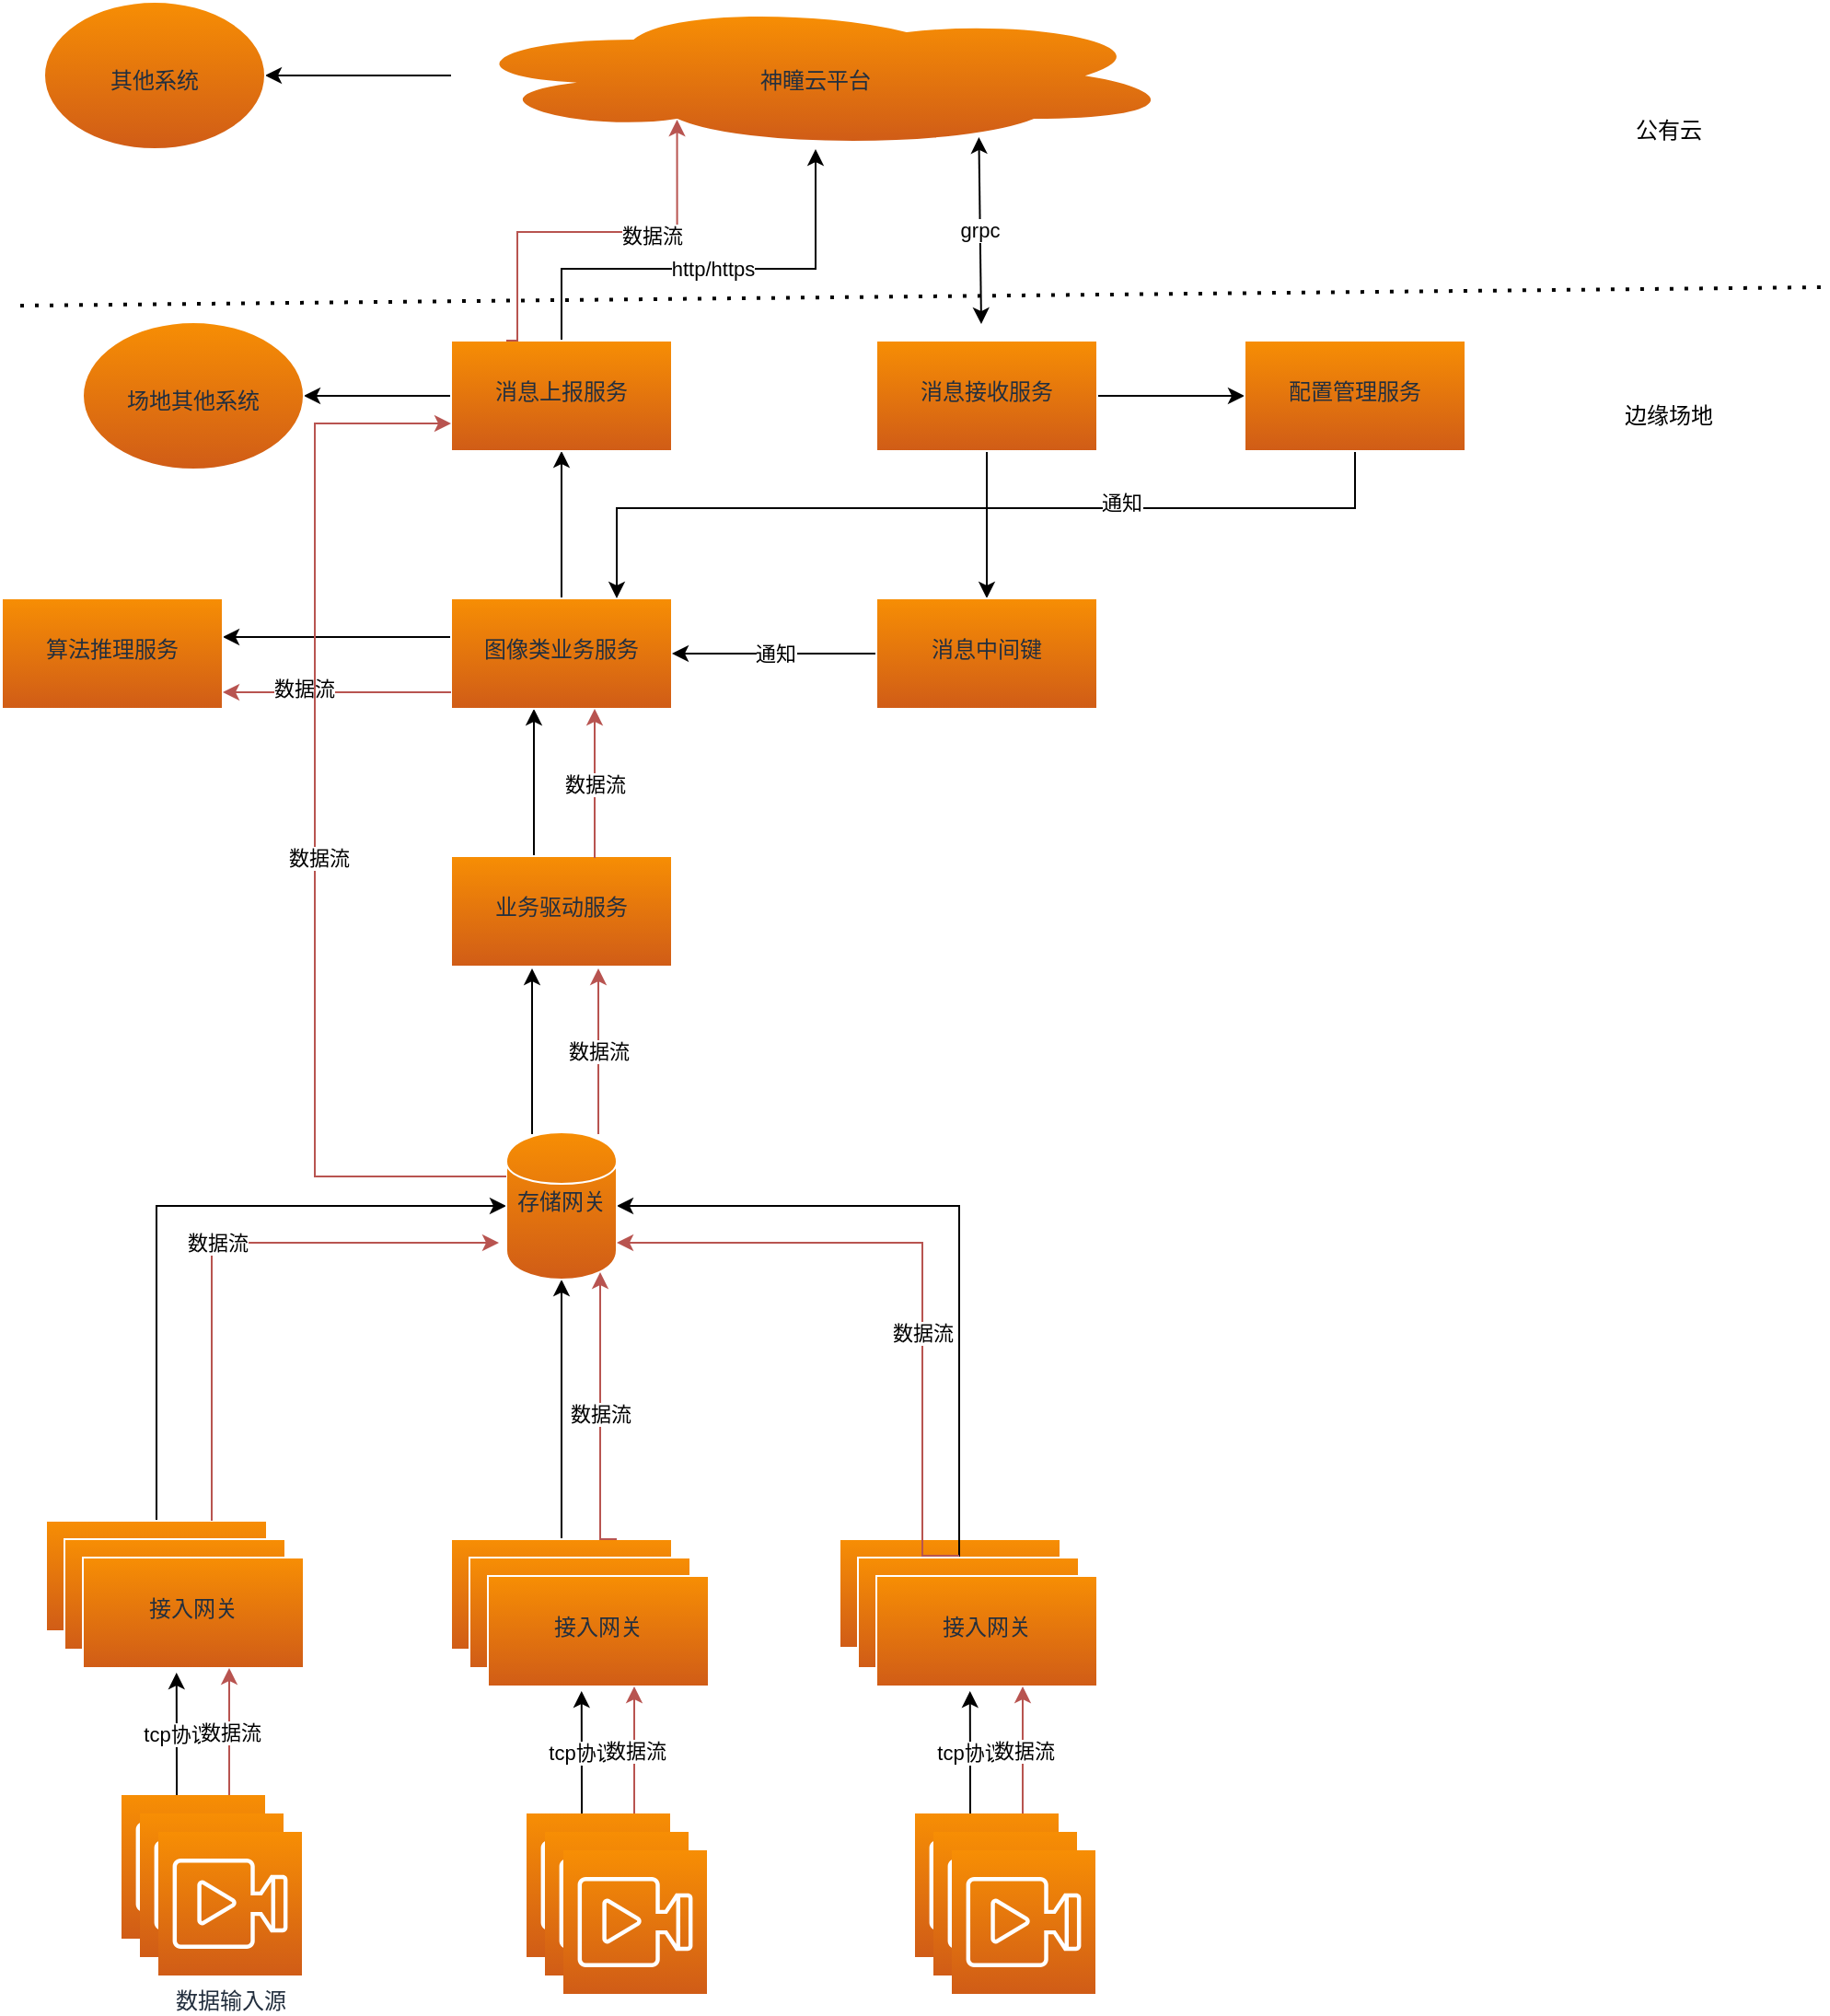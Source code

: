 <mxfile version="14.2.9" type="github">
  <diagram id="Xe3d90BTmgqLaGc0QG3-" name="Page-1">
    <mxGraphModel dx="1468" dy="1978" grid="1" gridSize="10" guides="1" tooltips="1" connect="1" arrows="1" fold="1" page="1" pageScale="1" pageWidth="827" pageHeight="1169" math="0" shadow="0">
      <root>
        <mxCell id="0" />
        <mxCell id="1" parent="0" />
        <mxCell id="Sj3l0gw0jqpVTvuz7Zo0-12" value="tcp协议" style="edgeStyle=orthogonalEdgeStyle;rounded=0;orthogonalLoop=1;jettySize=auto;html=1;entryX=0.424;entryY=1.042;entryDx=0;entryDy=0;entryPerimeter=0;" edge="1" parent="1" source="Sj3l0gw0jqpVTvuz7Zo0-1" target="Sj3l0gw0jqpVTvuz7Zo0-11">
          <mxGeometry relative="1" as="geometry">
            <Array as="points">
              <mxPoint x="235" y="909" />
              <mxPoint x="235" y="909" />
            </Array>
          </mxGeometry>
        </mxCell>
        <mxCell id="Sj3l0gw0jqpVTvuz7Zo0-1" value="" style="points=[[0,0,0],[0.25,0,0],[0.5,0,0],[0.75,0,0],[1,0,0],[0,1,0],[0.25,1,0],[0.5,1,0],[0.75,1,0],[1,1,0],[0,0.25,0],[0,0.5,0],[0,0.75,0],[1,0.25,0],[1,0.5,0],[1,0.75,0]];outlineConnect=0;fontColor=#232F3E;gradientColor=#F78E04;gradientDirection=north;fillColor=#D05C17;strokeColor=#ffffff;dashed=0;verticalLabelPosition=bottom;verticalAlign=top;align=center;html=1;fontSize=12;fontStyle=0;aspect=fixed;shape=mxgraph.aws4.resourceIcon;resIcon=mxgraph.aws4.media_services;" vertex="1" parent="1">
          <mxGeometry x="205" y="919" width="78" height="78" as="geometry" />
        </mxCell>
        <mxCell id="Sj3l0gw0jqpVTvuz7Zo0-2" value="" style="points=[[0,0,0],[0.25,0,0],[0.5,0,0],[0.75,0,0],[1,0,0],[0,1,0],[0.25,1,0],[0.5,1,0],[0.75,1,0],[1,1,0],[0,0.25,0],[0,0.5,0],[0,0.75,0],[1,0.25,0],[1,0.5,0],[1,0.75,0]];outlineConnect=0;fontColor=#232F3E;gradientColor=#F78E04;gradientDirection=north;fillColor=#D05C17;strokeColor=#ffffff;dashed=0;verticalLabelPosition=bottom;verticalAlign=top;align=center;html=1;fontSize=12;fontStyle=0;aspect=fixed;shape=mxgraph.aws4.resourceIcon;resIcon=mxgraph.aws4.media_services;" vertex="1" parent="1">
          <mxGeometry x="215" y="929" width="78" height="78" as="geometry" />
        </mxCell>
        <mxCell id="Sj3l0gw0jqpVTvuz7Zo0-3" value="数据输入源" style="points=[[0,0,0],[0.25,0,0],[0.5,0,0],[0.75,0,0],[1,0,0],[0,1,0],[0.25,1,0],[0.5,1,0],[0.75,1,0],[1,1,0],[0,0.25,0],[0,0.5,0],[0,0.75,0],[1,0.25,0],[1,0.5,0],[1,0.75,0]];outlineConnect=0;fontColor=#232F3E;gradientColor=#F78E04;gradientDirection=north;fillColor=#D05C17;strokeColor=#ffffff;dashed=0;verticalLabelPosition=bottom;verticalAlign=top;align=center;html=1;fontSize=12;fontStyle=0;aspect=fixed;shape=mxgraph.aws4.resourceIcon;resIcon=mxgraph.aws4.media_services;" vertex="1" parent="1">
          <mxGeometry x="225" y="939" width="78" height="78" as="geometry" />
        </mxCell>
        <mxCell id="Sj3l0gw0jqpVTvuz7Zo0-42" value="" style="edgeStyle=orthogonalEdgeStyle;rounded=0;orthogonalLoop=1;jettySize=auto;html=1;entryX=0;entryY=0.5;entryDx=0;entryDy=0;" edge="1" parent="1" source="Sj3l0gw0jqpVTvuz7Zo0-8" target="Sj3l0gw0jqpVTvuz7Zo0-41">
          <mxGeometry relative="1" as="geometry">
            <Array as="points">
              <mxPoint x="224" y="599" />
            </Array>
          </mxGeometry>
        </mxCell>
        <mxCell id="Sj3l0gw0jqpVTvuz7Zo0-8" value="" style="whiteSpace=wrap;html=1;dashed=0;fontColor=#232F3E;fontStyle=0;verticalAlign=top;strokeColor=#ffffff;fillColor=#D05C17;gradientColor=#F78E04;gradientDirection=north;" vertex="1" parent="1">
          <mxGeometry x="164" y="770" width="120" height="60" as="geometry" />
        </mxCell>
        <mxCell id="Sj3l0gw0jqpVTvuz7Zo0-10" value="" style="whiteSpace=wrap;html=1;dashed=0;fontColor=#232F3E;fontStyle=0;verticalAlign=top;strokeColor=#ffffff;fillColor=#D05C17;gradientColor=#F78E04;gradientDirection=north;" vertex="1" parent="1">
          <mxGeometry x="174" y="780" width="120" height="60" as="geometry" />
        </mxCell>
        <mxCell id="Sj3l0gw0jqpVTvuz7Zo0-11" value="&lt;br&gt;接入网关" style="whiteSpace=wrap;html=1;dashed=0;fontColor=#232F3E;fontStyle=0;verticalAlign=top;strokeColor=#ffffff;fillColor=#D05C17;gradientColor=#F78E04;gradientDirection=north;" vertex="1" parent="1">
          <mxGeometry x="184" y="790" width="120" height="60" as="geometry" />
        </mxCell>
        <mxCell id="Sj3l0gw0jqpVTvuz7Zo0-15" value="数据流" style="edgeStyle=orthogonalEdgeStyle;rounded=0;orthogonalLoop=1;jettySize=auto;html=1;fillColor=#f8cecc;strokeColor=#b85450;" edge="1" parent="1">
          <mxGeometry relative="1" as="geometry">
            <mxPoint x="263.5" y="919" as="sourcePoint" />
            <mxPoint x="263.5" y="850" as="targetPoint" />
            <Array as="points">
              <mxPoint x="263.5" y="879" />
              <mxPoint x="263.5" y="879" />
            </Array>
          </mxGeometry>
        </mxCell>
        <mxCell id="Sj3l0gw0jqpVTvuz7Zo0-25" value="tcp协议" style="edgeStyle=orthogonalEdgeStyle;rounded=0;orthogonalLoop=1;jettySize=auto;html=1;entryX=0.424;entryY=1.042;entryDx=0;entryDy=0;entryPerimeter=0;" edge="1" parent="1" source="Sj3l0gw0jqpVTvuz7Zo0-26" target="Sj3l0gw0jqpVTvuz7Zo0-31">
          <mxGeometry relative="1" as="geometry">
            <Array as="points">
              <mxPoint x="455" y="919" />
              <mxPoint x="455" y="919" />
            </Array>
          </mxGeometry>
        </mxCell>
        <mxCell id="Sj3l0gw0jqpVTvuz7Zo0-26" value="" style="points=[[0,0,0],[0.25,0,0],[0.5,0,0],[0.75,0,0],[1,0,0],[0,1,0],[0.25,1,0],[0.5,1,0],[0.75,1,0],[1,1,0],[0,0.25,0],[0,0.5,0],[0,0.75,0],[1,0.25,0],[1,0.5,0],[1,0.75,0]];outlineConnect=0;fontColor=#232F3E;gradientColor=#F78E04;gradientDirection=north;fillColor=#D05C17;strokeColor=#ffffff;dashed=0;verticalLabelPosition=bottom;verticalAlign=top;align=center;html=1;fontSize=12;fontStyle=0;aspect=fixed;shape=mxgraph.aws4.resourceIcon;resIcon=mxgraph.aws4.media_services;" vertex="1" parent="1">
          <mxGeometry x="425" y="929" width="78" height="78" as="geometry" />
        </mxCell>
        <mxCell id="Sj3l0gw0jqpVTvuz7Zo0-27" value="" style="points=[[0,0,0],[0.25,0,0],[0.5,0,0],[0.75,0,0],[1,0,0],[0,1,0],[0.25,1,0],[0.5,1,0],[0.75,1,0],[1,1,0],[0,0.25,0],[0,0.5,0],[0,0.75,0],[1,0.25,0],[1,0.5,0],[1,0.75,0]];outlineConnect=0;fontColor=#232F3E;gradientColor=#F78E04;gradientDirection=north;fillColor=#D05C17;strokeColor=#ffffff;dashed=0;verticalLabelPosition=bottom;verticalAlign=top;align=center;html=1;fontSize=12;fontStyle=0;aspect=fixed;shape=mxgraph.aws4.resourceIcon;resIcon=mxgraph.aws4.media_services;" vertex="1" parent="1">
          <mxGeometry x="435" y="939" width="78" height="78" as="geometry" />
        </mxCell>
        <mxCell id="Sj3l0gw0jqpVTvuz7Zo0-28" value="" style="points=[[0,0,0],[0.25,0,0],[0.5,0,0],[0.75,0,0],[1,0,0],[0,1,0],[0.25,1,0],[0.5,1,0],[0.75,1,0],[1,1,0],[0,0.25,0],[0,0.5,0],[0,0.75,0],[1,0.25,0],[1,0.5,0],[1,0.75,0]];outlineConnect=0;fontColor=#232F3E;gradientColor=#F78E04;gradientDirection=north;fillColor=#D05C17;strokeColor=#ffffff;dashed=0;verticalLabelPosition=bottom;verticalAlign=top;align=center;html=1;fontSize=12;fontStyle=0;aspect=fixed;shape=mxgraph.aws4.resourceIcon;resIcon=mxgraph.aws4.media_services;" vertex="1" parent="1">
          <mxGeometry x="445" y="949" width="78" height="78" as="geometry" />
        </mxCell>
        <mxCell id="Sj3l0gw0jqpVTvuz7Zo0-43" style="edgeStyle=orthogonalEdgeStyle;rounded=0;orthogonalLoop=1;jettySize=auto;html=1;exitX=0.5;exitY=0;exitDx=0;exitDy=0;" edge="1" parent="1" source="Sj3l0gw0jqpVTvuz7Zo0-29" target="Sj3l0gw0jqpVTvuz7Zo0-41">
          <mxGeometry relative="1" as="geometry" />
        </mxCell>
        <mxCell id="Sj3l0gw0jqpVTvuz7Zo0-29" value="" style="whiteSpace=wrap;html=1;dashed=0;fontColor=#232F3E;fontStyle=0;verticalAlign=top;strokeColor=#ffffff;fillColor=#D05C17;gradientColor=#F78E04;gradientDirection=north;" vertex="1" parent="1">
          <mxGeometry x="384" y="780" width="120" height="60" as="geometry" />
        </mxCell>
        <mxCell id="Sj3l0gw0jqpVTvuz7Zo0-30" value="" style="whiteSpace=wrap;html=1;dashed=0;fontColor=#232F3E;fontStyle=0;verticalAlign=top;strokeColor=#ffffff;fillColor=#D05C17;gradientColor=#F78E04;gradientDirection=north;" vertex="1" parent="1">
          <mxGeometry x="394" y="790" width="120" height="60" as="geometry" />
        </mxCell>
        <mxCell id="Sj3l0gw0jqpVTvuz7Zo0-31" value="&lt;br&gt;接入网关" style="whiteSpace=wrap;html=1;dashed=0;fontColor=#232F3E;fontStyle=0;verticalAlign=top;strokeColor=#ffffff;fillColor=#D05C17;gradientColor=#F78E04;gradientDirection=north;" vertex="1" parent="1">
          <mxGeometry x="404" y="800" width="120" height="60" as="geometry" />
        </mxCell>
        <mxCell id="Sj3l0gw0jqpVTvuz7Zo0-32" value="数据流" style="edgeStyle=orthogonalEdgeStyle;rounded=0;orthogonalLoop=1;jettySize=auto;html=1;fillColor=#f8cecc;strokeColor=#b85450;" edge="1" parent="1">
          <mxGeometry relative="1" as="geometry">
            <mxPoint x="483.5" y="929" as="sourcePoint" />
            <mxPoint x="483.5" y="860" as="targetPoint" />
            <Array as="points">
              <mxPoint x="483.5" y="889" />
              <mxPoint x="483.5" y="889" />
            </Array>
          </mxGeometry>
        </mxCell>
        <mxCell id="Sj3l0gw0jqpVTvuz7Zo0-33" value="tcp协议" style="edgeStyle=orthogonalEdgeStyle;rounded=0;orthogonalLoop=1;jettySize=auto;html=1;entryX=0.424;entryY=1.042;entryDx=0;entryDy=0;entryPerimeter=0;" edge="1" parent="1" source="Sj3l0gw0jqpVTvuz7Zo0-34" target="Sj3l0gw0jqpVTvuz7Zo0-39">
          <mxGeometry relative="1" as="geometry">
            <Array as="points">
              <mxPoint x="666" y="919" />
              <mxPoint x="666" y="919" />
            </Array>
          </mxGeometry>
        </mxCell>
        <mxCell id="Sj3l0gw0jqpVTvuz7Zo0-34" value="" style="points=[[0,0,0],[0.25,0,0],[0.5,0,0],[0.75,0,0],[1,0,0],[0,1,0],[0.25,1,0],[0.5,1,0],[0.75,1,0],[1,1,0],[0,0.25,0],[0,0.5,0],[0,0.75,0],[1,0.25,0],[1,0.5,0],[1,0.75,0]];outlineConnect=0;fontColor=#232F3E;gradientColor=#F78E04;gradientDirection=north;fillColor=#D05C17;strokeColor=#ffffff;dashed=0;verticalLabelPosition=bottom;verticalAlign=top;align=center;html=1;fontSize=12;fontStyle=0;aspect=fixed;shape=mxgraph.aws4.resourceIcon;resIcon=mxgraph.aws4.media_services;" vertex="1" parent="1">
          <mxGeometry x="636" y="929" width="78" height="78" as="geometry" />
        </mxCell>
        <mxCell id="Sj3l0gw0jqpVTvuz7Zo0-35" value="" style="points=[[0,0,0],[0.25,0,0],[0.5,0,0],[0.75,0,0],[1,0,0],[0,1,0],[0.25,1,0],[0.5,1,0],[0.75,1,0],[1,1,0],[0,0.25,0],[0,0.5,0],[0,0.75,0],[1,0.25,0],[1,0.5,0],[1,0.75,0]];outlineConnect=0;fontColor=#232F3E;gradientColor=#F78E04;gradientDirection=north;fillColor=#D05C17;strokeColor=#ffffff;dashed=0;verticalLabelPosition=bottom;verticalAlign=top;align=center;html=1;fontSize=12;fontStyle=0;aspect=fixed;shape=mxgraph.aws4.resourceIcon;resIcon=mxgraph.aws4.media_services;" vertex="1" parent="1">
          <mxGeometry x="646" y="939" width="78" height="78" as="geometry" />
        </mxCell>
        <mxCell id="Sj3l0gw0jqpVTvuz7Zo0-36" value="" style="points=[[0,0,0],[0.25,0,0],[0.5,0,0],[0.75,0,0],[1,0,0],[0,1,0],[0.25,1,0],[0.5,1,0],[0.75,1,0],[1,1,0],[0,0.25,0],[0,0.5,0],[0,0.75,0],[1,0.25,0],[1,0.5,0],[1,0.75,0]];outlineConnect=0;fontColor=#232F3E;gradientColor=#F78E04;gradientDirection=north;fillColor=#D05C17;strokeColor=#ffffff;dashed=0;verticalLabelPosition=bottom;verticalAlign=top;align=center;html=1;fontSize=12;fontStyle=0;aspect=fixed;shape=mxgraph.aws4.resourceIcon;resIcon=mxgraph.aws4.media_services;" vertex="1" parent="1">
          <mxGeometry x="656" y="949" width="78" height="78" as="geometry" />
        </mxCell>
        <mxCell id="Sj3l0gw0jqpVTvuz7Zo0-37" value="" style="whiteSpace=wrap;html=1;dashed=0;fontColor=#232F3E;fontStyle=0;verticalAlign=top;strokeColor=#ffffff;fillColor=#D05C17;gradientColor=#F78E04;gradientDirection=north;" vertex="1" parent="1">
          <mxGeometry x="595" y="780" width="120" height="59" as="geometry" />
        </mxCell>
        <mxCell id="Sj3l0gw0jqpVTvuz7Zo0-44" style="edgeStyle=orthogonalEdgeStyle;rounded=0;orthogonalLoop=1;jettySize=auto;html=1;entryX=1;entryY=0.5;entryDx=0;entryDy=0;" edge="1" parent="1" source="Sj3l0gw0jqpVTvuz7Zo0-38" target="Sj3l0gw0jqpVTvuz7Zo0-41">
          <mxGeometry relative="1" as="geometry">
            <Array as="points">
              <mxPoint x="660" y="599" />
            </Array>
          </mxGeometry>
        </mxCell>
        <mxCell id="Sj3l0gw0jqpVTvuz7Zo0-38" value="" style="whiteSpace=wrap;html=1;dashed=0;fontColor=#232F3E;fontStyle=0;verticalAlign=top;strokeColor=#ffffff;fillColor=#D05C17;gradientColor=#F78E04;gradientDirection=north;" vertex="1" parent="1">
          <mxGeometry x="605" y="790" width="120" height="60" as="geometry" />
        </mxCell>
        <mxCell id="Sj3l0gw0jqpVTvuz7Zo0-39" value="&lt;br&gt;接入网关" style="whiteSpace=wrap;html=1;dashed=0;fontColor=#232F3E;fontStyle=0;verticalAlign=top;strokeColor=#ffffff;fillColor=#D05C17;gradientColor=#F78E04;gradientDirection=north;" vertex="1" parent="1">
          <mxGeometry x="615" y="800" width="120" height="60" as="geometry" />
        </mxCell>
        <mxCell id="Sj3l0gw0jqpVTvuz7Zo0-40" value="数据流" style="edgeStyle=orthogonalEdgeStyle;rounded=0;orthogonalLoop=1;jettySize=auto;html=1;fillColor=#f8cecc;strokeColor=#b85450;" edge="1" parent="1">
          <mxGeometry relative="1" as="geometry">
            <mxPoint x="694.5" y="929" as="sourcePoint" />
            <mxPoint x="694.5" y="860" as="targetPoint" />
            <Array as="points">
              <mxPoint x="694.5" y="889" />
              <mxPoint x="694.5" y="889" />
            </Array>
          </mxGeometry>
        </mxCell>
        <mxCell id="Sj3l0gw0jqpVTvuz7Zo0-52" value="" style="edgeStyle=orthogonalEdgeStyle;rounded=0;orthogonalLoop=1;jettySize=auto;html=1;" edge="1" parent="1">
          <mxGeometry relative="1" as="geometry">
            <mxPoint x="428" y="560" as="sourcePoint" />
            <mxPoint x="428" y="470" as="targetPoint" />
            <Array as="points">
              <mxPoint x="428" y="491" />
              <mxPoint x="428" y="491" />
            </Array>
          </mxGeometry>
        </mxCell>
        <mxCell id="Sj3l0gw0jqpVTvuz7Zo0-41" value="存储网关" style="shape=cylinder;whiteSpace=wrap;html=1;boundedLbl=1;backgroundOutline=1;dashed=0;fontColor=#232F3E;fontStyle=0;verticalAlign=top;strokeColor=#ffffff;fillColor=#D05C17;gradientColor=#F78E04;gradientDirection=north;" vertex="1" parent="1">
          <mxGeometry x="414" y="559" width="60" height="80" as="geometry" />
        </mxCell>
        <mxCell id="Sj3l0gw0jqpVTvuz7Zo0-45" value="数据流" style="edgeStyle=orthogonalEdgeStyle;rounded=0;orthogonalLoop=1;jettySize=auto;html=1;fillColor=#f8cecc;strokeColor=#b85450;exitX=0.75;exitY=0;exitDx=0;exitDy=0;" edge="1" parent="1" source="Sj3l0gw0jqpVTvuz7Zo0-8">
          <mxGeometry relative="1" as="geometry">
            <mxPoint x="273.5" y="929" as="sourcePoint" />
            <mxPoint x="410" y="619" as="targetPoint" />
            <Array as="points">
              <mxPoint x="254" y="619" />
            </Array>
          </mxGeometry>
        </mxCell>
        <mxCell id="Sj3l0gw0jqpVTvuz7Zo0-47" value="数据流" style="edgeStyle=orthogonalEdgeStyle;rounded=0;orthogonalLoop=1;jettySize=auto;html=1;fillColor=#f8cecc;strokeColor=#b85450;entryX=0.85;entryY=0.95;entryDx=0;entryDy=0;entryPerimeter=0;exitX=0.75;exitY=0;exitDx=0;exitDy=0;" edge="1" parent="1" source="Sj3l0gw0jqpVTvuz7Zo0-29" target="Sj3l0gw0jqpVTvuz7Zo0-41">
          <mxGeometry relative="1" as="geometry">
            <mxPoint x="493.5" y="939" as="sourcePoint" />
            <mxPoint x="493.5" y="870" as="targetPoint" />
            <Array as="points">
              <mxPoint x="465" y="780" />
            </Array>
          </mxGeometry>
        </mxCell>
        <mxCell id="Sj3l0gw0jqpVTvuz7Zo0-48" style="edgeStyle=orthogonalEdgeStyle;rounded=0;orthogonalLoop=1;jettySize=auto;html=1;entryX=1;entryY=0.5;entryDx=0;entryDy=0;fillColor=#f8cecc;strokeColor=#b85450;" edge="1" parent="1">
          <mxGeometry relative="1" as="geometry">
            <mxPoint x="640" y="789" as="sourcePoint" />
            <mxPoint x="474" y="619" as="targetPoint" />
            <Array as="points">
              <mxPoint x="660" y="789" />
              <mxPoint x="640" y="789" />
              <mxPoint x="640" y="619" />
            </Array>
          </mxGeometry>
        </mxCell>
        <mxCell id="Sj3l0gw0jqpVTvuz7Zo0-50" value="数据流" style="edgeLabel;html=1;align=center;verticalAlign=middle;resizable=0;points=[];" vertex="1" connectable="0" parent="Sj3l0gw0jqpVTvuz7Zo0-48">
          <mxGeometry x="-0.14" relative="1" as="geometry">
            <mxPoint as="offset" />
          </mxGeometry>
        </mxCell>
        <mxCell id="Sj3l0gw0jqpVTvuz7Zo0-54" value="" style="edgeStyle=orthogonalEdgeStyle;rounded=0;orthogonalLoop=1;jettySize=auto;html=1;" edge="1" parent="1">
          <mxGeometry relative="1" as="geometry">
            <mxPoint x="429" y="409" as="sourcePoint" />
            <mxPoint x="429" y="329" as="targetPoint" />
          </mxGeometry>
        </mxCell>
        <mxCell id="Sj3l0gw0jqpVTvuz7Zo0-51" value="&lt;br&gt;业务驱动服务&lt;br&gt;" style="whiteSpace=wrap;html=1;dashed=0;fontColor=#232F3E;fontStyle=0;verticalAlign=top;strokeColor=#ffffff;fillColor=#D05C17;gradientColor=#F78E04;gradientDirection=north;" vertex="1" parent="1">
          <mxGeometry x="384" y="409" width="120" height="60" as="geometry" />
        </mxCell>
        <mxCell id="Sj3l0gw0jqpVTvuz7Zo0-56" value="" style="edgeStyle=orthogonalEdgeStyle;rounded=0;orthogonalLoop=1;jettySize=auto;html=1;" edge="1" parent="1">
          <mxGeometry relative="1" as="geometry">
            <mxPoint x="384" y="290" as="sourcePoint" />
            <mxPoint x="260" y="290" as="targetPoint" />
          </mxGeometry>
        </mxCell>
        <mxCell id="Sj3l0gw0jqpVTvuz7Zo0-58" value="" style="edgeStyle=orthogonalEdgeStyle;rounded=0;orthogonalLoop=1;jettySize=auto;html=1;" edge="1" parent="1" source="Sj3l0gw0jqpVTvuz7Zo0-53" target="Sj3l0gw0jqpVTvuz7Zo0-57">
          <mxGeometry relative="1" as="geometry" />
        </mxCell>
        <mxCell id="Sj3l0gw0jqpVTvuz7Zo0-53" value="&lt;br&gt;图像类业务服务" style="whiteSpace=wrap;html=1;dashed=0;fontColor=#232F3E;fontStyle=0;verticalAlign=top;strokeColor=#ffffff;fillColor=#D05C17;gradientColor=#F78E04;gradientDirection=north;" vertex="1" parent="1">
          <mxGeometry x="384" y="269" width="120" height="60" as="geometry" />
        </mxCell>
        <mxCell id="Sj3l0gw0jqpVTvuz7Zo0-55" value="&lt;br&gt;算法推理服务" style="whiteSpace=wrap;html=1;dashed=0;fontColor=#232F3E;fontStyle=0;verticalAlign=top;strokeColor=#ffffff;fillColor=#D05C17;gradientColor=#F78E04;gradientDirection=north;" vertex="1" parent="1">
          <mxGeometry x="140" y="269" width="120" height="60" as="geometry" />
        </mxCell>
        <mxCell id="Sj3l0gw0jqpVTvuz7Zo0-60" value="http/https" style="edgeStyle=orthogonalEdgeStyle;rounded=0;orthogonalLoop=1;jettySize=auto;html=1;" edge="1" parent="1" source="Sj3l0gw0jqpVTvuz7Zo0-57" target="Sj3l0gw0jqpVTvuz7Zo0-59">
          <mxGeometry relative="1" as="geometry">
            <Array as="points">
              <mxPoint x="444" y="90" />
              <mxPoint x="582" y="90" />
            </Array>
          </mxGeometry>
        </mxCell>
        <mxCell id="Sj3l0gw0jqpVTvuz7Zo0-81" value="" style="edgeStyle=orthogonalEdgeStyle;rounded=0;orthogonalLoop=1;jettySize=auto;html=1;" edge="1" parent="1" source="Sj3l0gw0jqpVTvuz7Zo0-57" target="Sj3l0gw0jqpVTvuz7Zo0-80">
          <mxGeometry relative="1" as="geometry" />
        </mxCell>
        <mxCell id="Sj3l0gw0jqpVTvuz7Zo0-57" value="&lt;br&gt;消息上报服务" style="whiteSpace=wrap;html=1;dashed=0;fontColor=#232F3E;fontStyle=0;verticalAlign=top;strokeColor=#ffffff;fillColor=#D05C17;gradientColor=#F78E04;gradientDirection=north;" vertex="1" parent="1">
          <mxGeometry x="384" y="129" width="120" height="60" as="geometry" />
        </mxCell>
        <mxCell id="Sj3l0gw0jqpVTvuz7Zo0-88" value="" style="edgeStyle=orthogonalEdgeStyle;rounded=0;orthogonalLoop=1;jettySize=auto;html=1;" edge="1" parent="1" source="Sj3l0gw0jqpVTvuz7Zo0-59" target="Sj3l0gw0jqpVTvuz7Zo0-87">
          <mxGeometry relative="1" as="geometry" />
        </mxCell>
        <mxCell id="Sj3l0gw0jqpVTvuz7Zo0-59" value="&lt;br&gt;&lt;br&gt;神瞳云平台" style="ellipse;shape=cloud;whiteSpace=wrap;html=1;dashed=0;fontColor=#232F3E;fontStyle=0;verticalAlign=top;strokeColor=#ffffff;fillColor=#D05C17;gradientColor=#F78E04;gradientDirection=north;" vertex="1" parent="1">
          <mxGeometry x="384" y="-55" width="396" height="80" as="geometry" />
        </mxCell>
        <mxCell id="Sj3l0gw0jqpVTvuz7Zo0-64" value="" style="edgeStyle=orthogonalEdgeStyle;rounded=0;orthogonalLoop=1;jettySize=auto;html=1;" edge="1" parent="1" source="Sj3l0gw0jqpVTvuz7Zo0-61" target="Sj3l0gw0jqpVTvuz7Zo0-63">
          <mxGeometry relative="1" as="geometry" />
        </mxCell>
        <mxCell id="Sj3l0gw0jqpVTvuz7Zo0-66" value="" style="edgeStyle=orthogonalEdgeStyle;rounded=0;orthogonalLoop=1;jettySize=auto;html=1;" edge="1" parent="1" source="Sj3l0gw0jqpVTvuz7Zo0-61" target="Sj3l0gw0jqpVTvuz7Zo0-65">
          <mxGeometry relative="1" as="geometry" />
        </mxCell>
        <mxCell id="Sj3l0gw0jqpVTvuz7Zo0-61" value="&lt;br&gt;消息接收服务" style="whiteSpace=wrap;html=1;dashed=0;fontColor=#232F3E;fontStyle=0;verticalAlign=top;strokeColor=#ffffff;fillColor=#D05C17;gradientColor=#F78E04;gradientDirection=north;" vertex="1" parent="1">
          <mxGeometry x="615" y="129" width="120" height="60" as="geometry" />
        </mxCell>
        <mxCell id="Sj3l0gw0jqpVTvuz7Zo0-67" value="通知" style="edgeStyle=orthogonalEdgeStyle;rounded=0;orthogonalLoop=1;jettySize=auto;html=1;exitX=0;exitY=0.5;exitDx=0;exitDy=0;entryX=1;entryY=0.5;entryDx=0;entryDy=0;" edge="1" parent="1" source="Sj3l0gw0jqpVTvuz7Zo0-63" target="Sj3l0gw0jqpVTvuz7Zo0-53">
          <mxGeometry relative="1" as="geometry" />
        </mxCell>
        <mxCell id="Sj3l0gw0jqpVTvuz7Zo0-63" value="&lt;br&gt;消息中间键" style="whiteSpace=wrap;html=1;dashed=0;fontColor=#232F3E;fontStyle=0;verticalAlign=top;strokeColor=#ffffff;fillColor=#D05C17;gradientColor=#F78E04;gradientDirection=north;" vertex="1" parent="1">
          <mxGeometry x="615" y="269" width="120" height="60" as="geometry" />
        </mxCell>
        <mxCell id="Sj3l0gw0jqpVTvuz7Zo0-68" style="edgeStyle=orthogonalEdgeStyle;rounded=0;orthogonalLoop=1;jettySize=auto;html=1;exitX=0.5;exitY=1;exitDx=0;exitDy=0;entryX=0.75;entryY=0;entryDx=0;entryDy=0;" edge="1" parent="1" source="Sj3l0gw0jqpVTvuz7Zo0-65" target="Sj3l0gw0jqpVTvuz7Zo0-53">
          <mxGeometry relative="1" as="geometry">
            <mxPoint x="500" y="300" as="targetPoint" />
            <Array as="points">
              <mxPoint x="875" y="220" />
              <mxPoint x="474" y="220" />
            </Array>
          </mxGeometry>
        </mxCell>
        <mxCell id="Sj3l0gw0jqpVTvuz7Zo0-69" value="通知" style="edgeLabel;html=1;align=center;verticalAlign=middle;resizable=0;points=[];" vertex="1" connectable="0" parent="Sj3l0gw0jqpVTvuz7Zo0-68">
          <mxGeometry x="-0.34" y="-3" relative="1" as="geometry">
            <mxPoint as="offset" />
          </mxGeometry>
        </mxCell>
        <mxCell id="Sj3l0gw0jqpVTvuz7Zo0-65" value="&lt;br&gt;配置管理服务" style="whiteSpace=wrap;html=1;dashed=0;fontColor=#232F3E;fontStyle=0;verticalAlign=top;strokeColor=#ffffff;fillColor=#D05C17;gradientColor=#F78E04;gradientDirection=north;" vertex="1" parent="1">
          <mxGeometry x="815" y="129" width="120" height="60" as="geometry" />
        </mxCell>
        <mxCell id="Sj3l0gw0jqpVTvuz7Zo0-70" value="数据流" style="edgeStyle=orthogonalEdgeStyle;rounded=0;orthogonalLoop=1;jettySize=auto;html=1;fillColor=#f8cecc;strokeColor=#b85450;entryX=0.85;entryY=0.95;entryDx=0;entryDy=0;entryPerimeter=0;" edge="1" parent="1">
          <mxGeometry relative="1" as="geometry">
            <mxPoint x="464" y="560" as="sourcePoint" />
            <mxPoint x="464" y="470.0" as="targetPoint" />
            <Array as="points">
              <mxPoint x="464" y="560" />
            </Array>
          </mxGeometry>
        </mxCell>
        <mxCell id="Sj3l0gw0jqpVTvuz7Zo0-73" value="数据流" style="edgeStyle=orthogonalEdgeStyle;rounded=0;orthogonalLoop=1;jettySize=auto;html=1;fillColor=#f8cecc;strokeColor=#b85450;entryX=0.75;entryY=1;entryDx=0;entryDy=0;" edge="1" parent="1">
          <mxGeometry relative="1" as="geometry">
            <mxPoint x="462" y="410" as="sourcePoint" />
            <mxPoint x="462" y="329" as="targetPoint" />
            <Array as="points" />
          </mxGeometry>
        </mxCell>
        <mxCell id="Sj3l0gw0jqpVTvuz7Zo0-74" value="" style="edgeStyle=orthogonalEdgeStyle;rounded=0;orthogonalLoop=1;jettySize=auto;html=1;fillColor=#f8cecc;strokeColor=#b85450;" edge="1" parent="1">
          <mxGeometry relative="1" as="geometry">
            <mxPoint x="384" y="320" as="sourcePoint" />
            <mxPoint x="260" y="320" as="targetPoint" />
          </mxGeometry>
        </mxCell>
        <mxCell id="Sj3l0gw0jqpVTvuz7Zo0-75" value="数据流" style="edgeLabel;html=1;align=center;verticalAlign=middle;resizable=0;points=[];" vertex="1" connectable="0" parent="Sj3l0gw0jqpVTvuz7Zo0-74">
          <mxGeometry x="0.296" y="-2" relative="1" as="geometry">
            <mxPoint as="offset" />
          </mxGeometry>
        </mxCell>
        <mxCell id="Sj3l0gw0jqpVTvuz7Zo0-76" value="" style="edgeStyle=orthogonalEdgeStyle;rounded=0;orthogonalLoop=1;jettySize=auto;html=1;fillColor=#f8cecc;strokeColor=#b85450;exitX=0;exitY=0.3;exitDx=0;exitDy=0;entryX=0;entryY=0.75;entryDx=0;entryDy=0;" edge="1" parent="1" source="Sj3l0gw0jqpVTvuz7Zo0-41" target="Sj3l0gw0jqpVTvuz7Zo0-57">
          <mxGeometry relative="1" as="geometry">
            <mxPoint x="394" y="330" as="sourcePoint" />
            <mxPoint x="410" y="190" as="targetPoint" />
            <Array as="points">
              <mxPoint x="310" y="583" />
              <mxPoint x="310" y="174" />
            </Array>
          </mxGeometry>
        </mxCell>
        <mxCell id="Sj3l0gw0jqpVTvuz7Zo0-77" value="数据流" style="edgeLabel;html=1;align=center;verticalAlign=middle;resizable=0;points=[];" vertex="1" connectable="0" parent="Sj3l0gw0jqpVTvuz7Zo0-76">
          <mxGeometry x="0.296" y="-2" relative="1" as="geometry">
            <mxPoint y="102.94" as="offset" />
          </mxGeometry>
        </mxCell>
        <mxCell id="Sj3l0gw0jqpVTvuz7Zo0-78" value="" style="edgeStyle=orthogonalEdgeStyle;rounded=0;orthogonalLoop=1;jettySize=auto;html=1;fillColor=#f8cecc;strokeColor=#b85450;entryX=0.31;entryY=0.8;entryDx=0;entryDy=0;entryPerimeter=0;exitX=0.25;exitY=0;exitDx=0;exitDy=0;" edge="1" parent="1" source="Sj3l0gw0jqpVTvuz7Zo0-57" target="Sj3l0gw0jqpVTvuz7Zo0-59">
          <mxGeometry relative="1" as="geometry">
            <mxPoint x="420" y="120" as="sourcePoint" />
            <mxPoint x="310" y="100" as="targetPoint" />
            <Array as="points">
              <mxPoint x="420" y="129" />
              <mxPoint x="420" y="70" />
              <mxPoint x="507" y="70" />
            </Array>
          </mxGeometry>
        </mxCell>
        <mxCell id="Sj3l0gw0jqpVTvuz7Zo0-79" value="数据流" style="edgeLabel;html=1;align=center;verticalAlign=middle;resizable=0;points=[];" vertex="1" connectable="0" parent="Sj3l0gw0jqpVTvuz7Zo0-78">
          <mxGeometry x="0.296" y="-2" relative="1" as="geometry">
            <mxPoint as="offset" />
          </mxGeometry>
        </mxCell>
        <mxCell id="Sj3l0gw0jqpVTvuz7Zo0-80" value="&lt;br&gt;&lt;br&gt;场地其他系统" style="ellipse;whiteSpace=wrap;html=1;dashed=0;fontColor=#232F3E;fontStyle=0;verticalAlign=top;strokeColor=#ffffff;fillColor=#D05C17;gradientColor=#F78E04;gradientDirection=north;" vertex="1" parent="1">
          <mxGeometry x="184" y="119" width="120" height="80" as="geometry" />
        </mxCell>
        <mxCell id="Sj3l0gw0jqpVTvuz7Zo0-82" value="" style="endArrow=none;dashed=1;html=1;dashPattern=1 3;strokeWidth=2;" edge="1" parent="1">
          <mxGeometry width="50" height="50" relative="1" as="geometry">
            <mxPoint x="150" y="110" as="sourcePoint" />
            <mxPoint x="1130" y="100" as="targetPoint" />
          </mxGeometry>
        </mxCell>
        <mxCell id="Sj3l0gw0jqpVTvuz7Zo0-83" value="公有云" style="text;html=1;align=center;verticalAlign=middle;resizable=0;points=[];autosize=1;" vertex="1" parent="1">
          <mxGeometry x="1020" y="5" width="50" height="20" as="geometry" />
        </mxCell>
        <mxCell id="Sj3l0gw0jqpVTvuz7Zo0-84" value="边缘场地" style="text;html=1;align=center;verticalAlign=middle;resizable=0;points=[];autosize=1;" vertex="1" parent="1">
          <mxGeometry x="1015" y="160" width="60" height="20" as="geometry" />
        </mxCell>
        <mxCell id="Sj3l0gw0jqpVTvuz7Zo0-85" value="grpc" style="endArrow=classic;startArrow=classic;html=1;entryX=0.724;entryY=0.918;entryDx=0;entryDy=0;entryPerimeter=0;" edge="1" parent="1" target="Sj3l0gw0jqpVTvuz7Zo0-59">
          <mxGeometry width="50" height="50" relative="1" as="geometry">
            <mxPoint x="672" y="120" as="sourcePoint" />
            <mxPoint x="672" y="30" as="targetPoint" />
          </mxGeometry>
        </mxCell>
        <mxCell id="Sj3l0gw0jqpVTvuz7Zo0-87" value="&lt;br&gt;&lt;br&gt;其他系统" style="ellipse;whiteSpace=wrap;html=1;dashed=0;fontColor=#232F3E;fontStyle=0;verticalAlign=top;strokeColor=#ffffff;fillColor=#D05C17;gradientColor=#F78E04;gradientDirection=north;" vertex="1" parent="1">
          <mxGeometry x="163" y="-55" width="120" height="80" as="geometry" />
        </mxCell>
      </root>
    </mxGraphModel>
  </diagram>
</mxfile>
